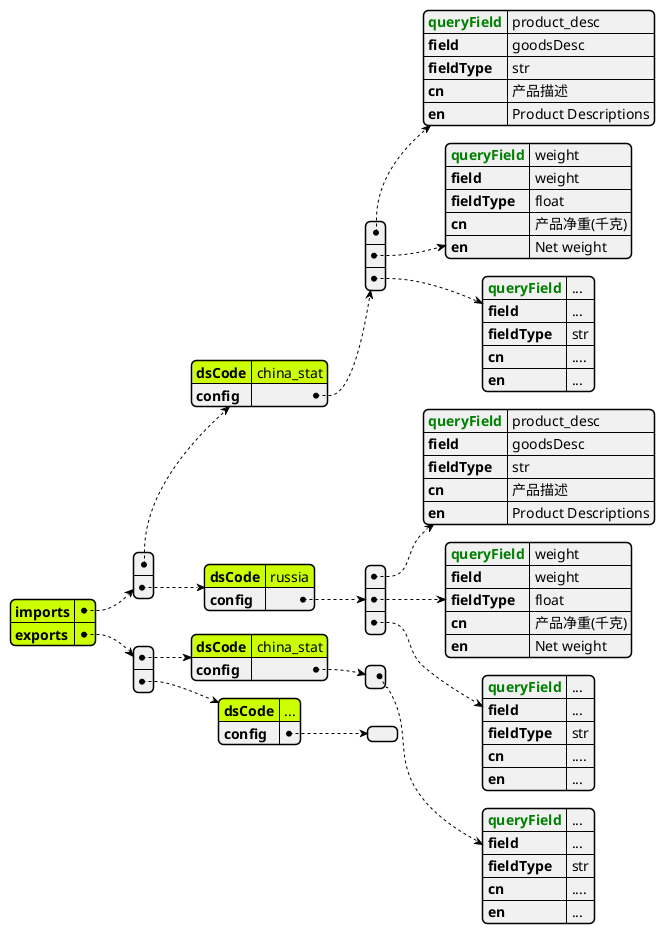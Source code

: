 @startjson
#highlight "imports"
#highlight "imports" / "0" / "dsCode"
#highlight "imports" / "1" / "dsCode"
#highlight "imports" / "2" / "dsCode"
#highlight "exports"
#highlight "exports" / "0" / "dsCode" 
#highlight "exports" / "1" / "dsCode" 
' #highlight "address" / "city"
' #highlight "phoneNumbers" / "0" / "number"
{
    "imports": [
        {
            "dsCode": "china_stat",
            "config": [
                {
                    "<color:green><b>queryField": "product_desc",
                    "field": "goodsDesc",
                    "fieldType": "str",
                    "cn": "产品描述",
                    "en": "Product Descriptions"
                },
                {
                    "<color:green><b>queryField": "weight",
                    "field": "weight",
                    "fieldType": "float",
                    "cn": "产品净重(千克)",
                    "en": "Net weight"
                },
                {
                    "<color:green><b>queryField": "...",
                    "field": "...",
                    "fieldType": "str",
                    "cn": "....",
                    "en": "..."
                }
            ]
        },
        {
            "dsCode": "russia",
            "config": [
                {
                    "<color:green><b>queryField": "product_desc",
                    "field": "goodsDesc",
                    "fieldType": "str",
                    "cn": "产品描述",
                    "en": "Product Descriptions"
                },
                {
                    "<color:green><b>queryField": "weight",
                    "field": "weight",
                    "fieldType": "float",
                    "cn": "产品净重(千克)",
                    "en": "Net weight"
                },
                {
                    "<color:green><b>queryField": "...",
                    "field": "...",
                    "fieldType": "str",
                    "cn": "....",
                    "en": "..."
                }
            ]
        }
    ],
    "exports": [
        {
            "dsCode": "china_stat",
            "config": [
                {
                    "<color:green><b>queryField": "...",
                    "field": "...",
                    "fieldType": "str",
                    "cn": "....",
                    "en": "..."
                }
            ]
        },
        {
            "dsCode": "...",
            "config":[] }
    ]
}
@endjson
